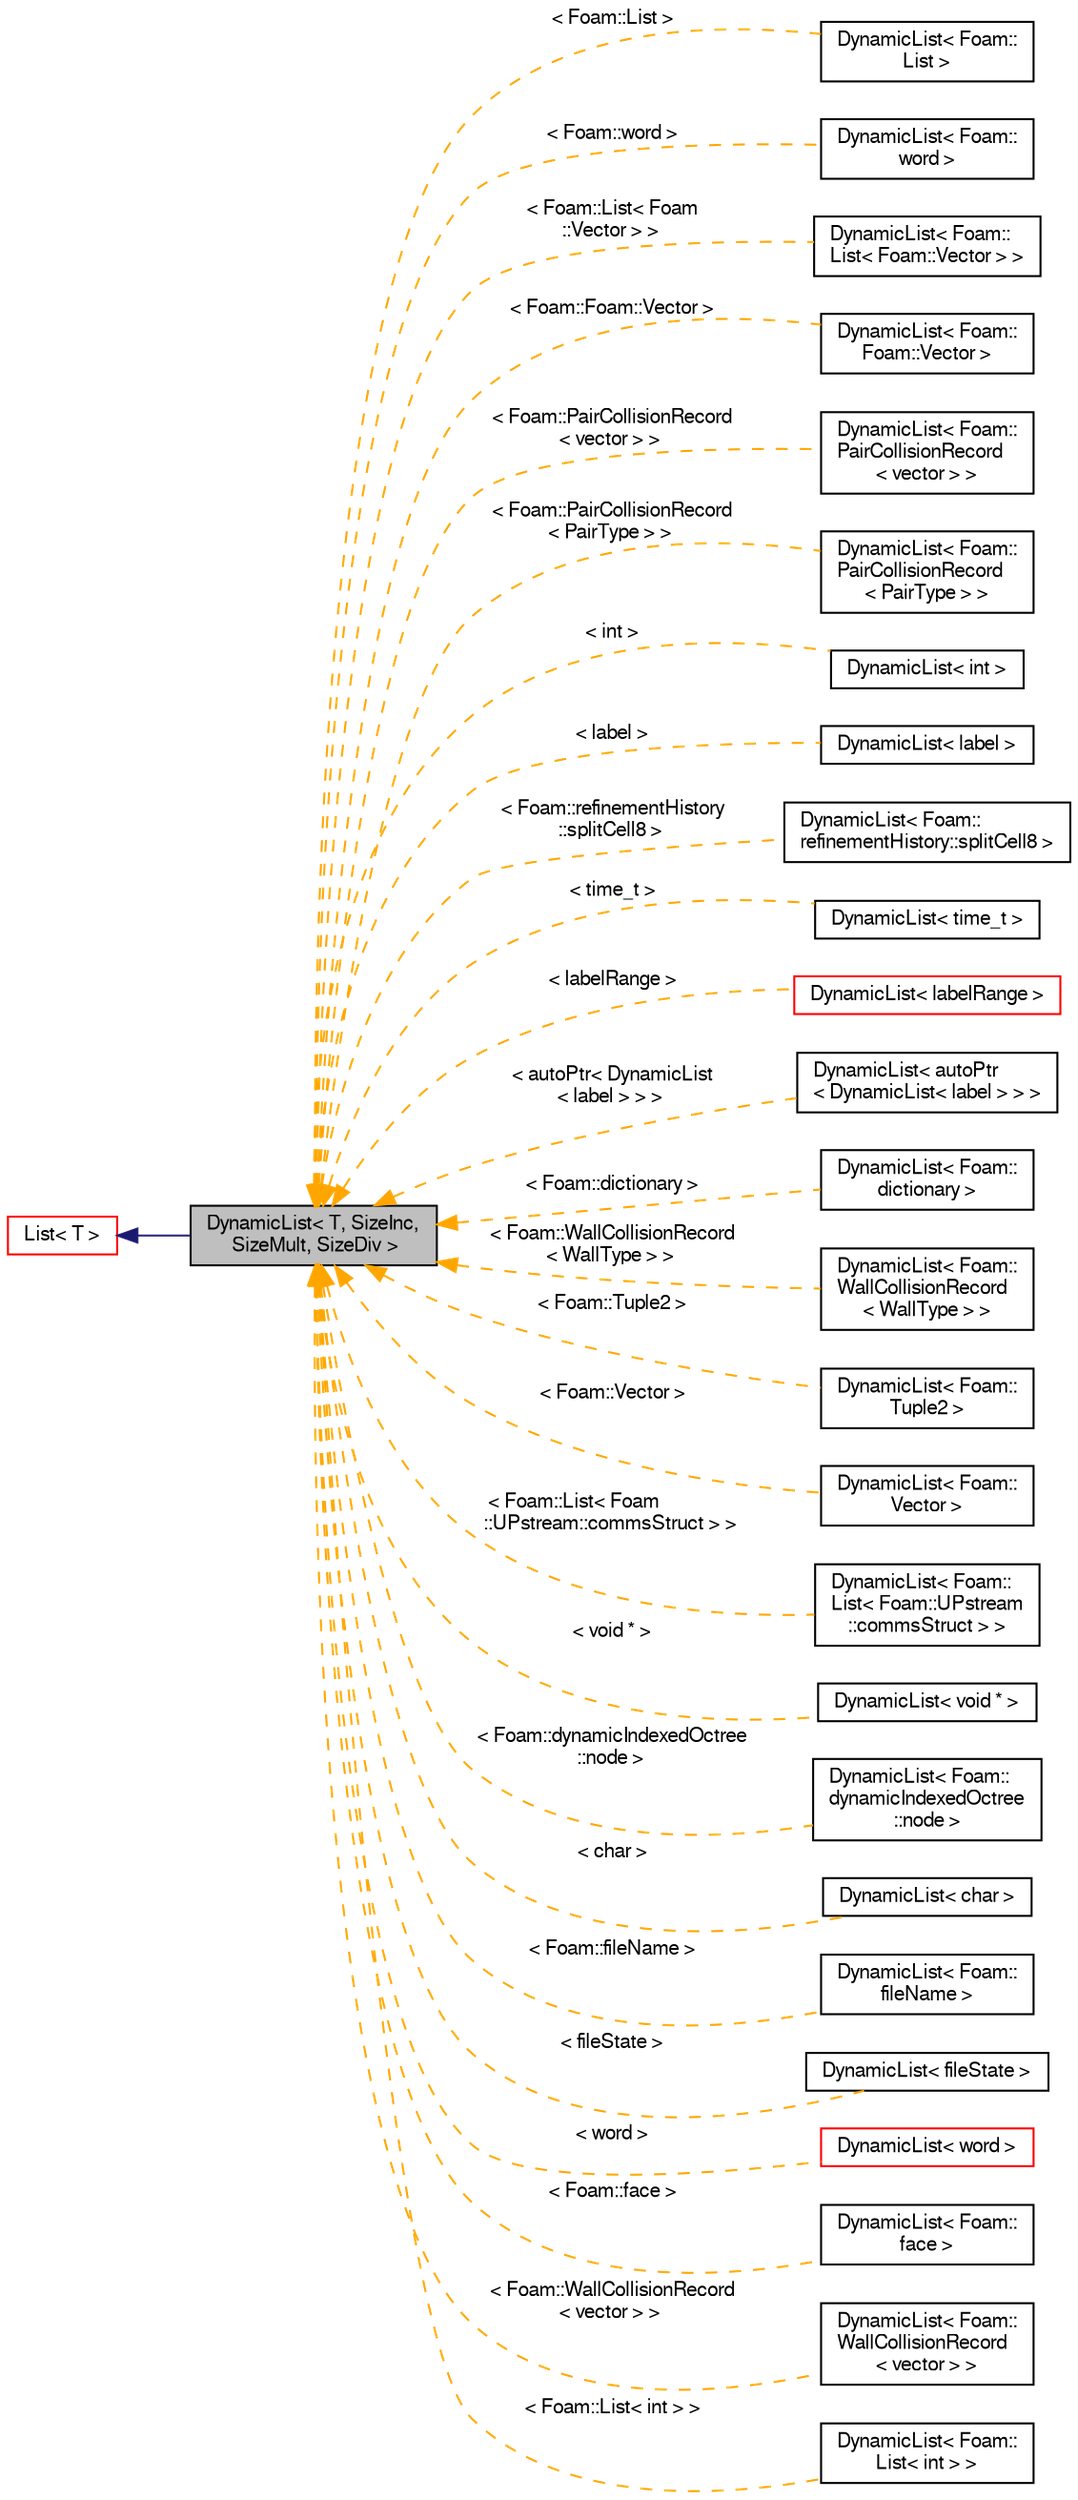 digraph "DynamicList&lt; T, SizeInc, SizeMult, SizeDiv &gt;"
{
  bgcolor="transparent";
  edge [fontname="FreeSans",fontsize="10",labelfontname="FreeSans",labelfontsize="10"];
  node [fontname="FreeSans",fontsize="10",shape=record];
  rankdir="LR";
  Node1 [label="DynamicList\< T, SizeInc,\l SizeMult, SizeDiv \>",height=0.2,width=0.4,color="black", fillcolor="grey75", style="filled" fontcolor="black"];
  Node2 -> Node1 [dir="back",color="midnightblue",fontsize="10",style="solid",fontname="FreeSans"];
  Node2 [label="List\< T \>",height=0.2,width=0.4,color="red",URL="$a01325.html",tooltip="A 1D array of objects of type &lt;T&gt;, where the size of the vector is known and used for subscript bound..."];
  Node1 -> Node3 [dir="back",color="orange",fontsize="10",style="dashed",label=" \< Foam::List \>" ,fontname="FreeSans"];
  Node3 [label="DynamicList\< Foam::\lList \>",height=0.2,width=0.4,color="black",URL="$a00582.html"];
  Node1 -> Node4 [dir="back",color="orange",fontsize="10",style="dashed",label=" \< Foam::word \>" ,fontname="FreeSans"];
  Node4 [label="DynamicList\< Foam::\lword \>",height=0.2,width=0.4,color="black",URL="$a00582.html"];
  Node1 -> Node5 [dir="back",color="orange",fontsize="10",style="dashed",label=" \< Foam::List\< Foam\l::Vector \> \>" ,fontname="FreeSans"];
  Node5 [label="DynamicList\< Foam::\lList\< Foam::Vector \> \>",height=0.2,width=0.4,color="black",URL="$a00582.html"];
  Node1 -> Node6 [dir="back",color="orange",fontsize="10",style="dashed",label=" \< Foam::Foam::Vector \>" ,fontname="FreeSans"];
  Node6 [label="DynamicList\< Foam::\lFoam::Vector \>",height=0.2,width=0.4,color="black",URL="$a00582.html"];
  Node1 -> Node7 [dir="back",color="orange",fontsize="10",style="dashed",label=" \< Foam::PairCollisionRecord\l\< vector \> \>" ,fontname="FreeSans"];
  Node7 [label="DynamicList\< Foam::\lPairCollisionRecord\l\< vector \> \>",height=0.2,width=0.4,color="black",URL="$a00582.html"];
  Node1 -> Node8 [dir="back",color="orange",fontsize="10",style="dashed",label=" \< Foam::PairCollisionRecord\l\< PairType \> \>" ,fontname="FreeSans"];
  Node8 [label="DynamicList\< Foam::\lPairCollisionRecord\l\< PairType \> \>",height=0.2,width=0.4,color="black",URL="$a00582.html"];
  Node1 -> Node9 [dir="back",color="orange",fontsize="10",style="dashed",label=" \< int \>" ,fontname="FreeSans"];
  Node9 [label="DynamicList\< int \>",height=0.2,width=0.4,color="black",URL="$a00582.html"];
  Node1 -> Node10 [dir="back",color="orange",fontsize="10",style="dashed",label=" \< label \>" ,fontname="FreeSans"];
  Node10 [label="DynamicList\< label \>",height=0.2,width=0.4,color="black",URL="$a00582.html"];
  Node1 -> Node11 [dir="back",color="orange",fontsize="10",style="dashed",label=" \< Foam::refinementHistory\l::splitCell8 \>" ,fontname="FreeSans"];
  Node11 [label="DynamicList\< Foam::\lrefinementHistory::splitCell8 \>",height=0.2,width=0.4,color="black",URL="$a00582.html"];
  Node1 -> Node12 [dir="back",color="orange",fontsize="10",style="dashed",label=" \< time_t \>" ,fontname="FreeSans"];
  Node12 [label="DynamicList\< time_t \>",height=0.2,width=0.4,color="black",URL="$a00582.html"];
  Node1 -> Node13 [dir="back",color="orange",fontsize="10",style="dashed",label=" \< labelRange \>" ,fontname="FreeSans"];
  Node13 [label="DynamicList\< labelRange \>",height=0.2,width=0.4,color="red",URL="$a00582.html"];
  Node1 -> Node14 [dir="back",color="orange",fontsize="10",style="dashed",label=" \< autoPtr\< DynamicList\l\< label \> \> \>" ,fontname="FreeSans"];
  Node14 [label="DynamicList\< autoPtr\l\< DynamicList\< label \> \> \>",height=0.2,width=0.4,color="black",URL="$a00582.html"];
  Node1 -> Node15 [dir="back",color="orange",fontsize="10",style="dashed",label=" \< Foam::dictionary \>" ,fontname="FreeSans"];
  Node15 [label="DynamicList\< Foam::\ldictionary \>",height=0.2,width=0.4,color="black",URL="$a00582.html"];
  Node1 -> Node16 [dir="back",color="orange",fontsize="10",style="dashed",label=" \< Foam::WallCollisionRecord\l\< WallType \> \>" ,fontname="FreeSans"];
  Node16 [label="DynamicList\< Foam::\lWallCollisionRecord\l\< WallType \> \>",height=0.2,width=0.4,color="black",URL="$a00582.html"];
  Node1 -> Node17 [dir="back",color="orange",fontsize="10",style="dashed",label=" \< Foam::Tuple2 \>" ,fontname="FreeSans"];
  Node17 [label="DynamicList\< Foam::\lTuple2 \>",height=0.2,width=0.4,color="black",URL="$a00582.html"];
  Node1 -> Node18 [dir="back",color="orange",fontsize="10",style="dashed",label=" \< Foam::Vector \>" ,fontname="FreeSans"];
  Node18 [label="DynamicList\< Foam::\lVector \>",height=0.2,width=0.4,color="black",URL="$a00582.html"];
  Node1 -> Node19 [dir="back",color="orange",fontsize="10",style="dashed",label=" \< Foam::List\< Foam\l::UPstream::commsStruct \> \>" ,fontname="FreeSans"];
  Node19 [label="DynamicList\< Foam::\lList\< Foam::UPstream\l::commsStruct \> \>",height=0.2,width=0.4,color="black",URL="$a00582.html"];
  Node1 -> Node20 [dir="back",color="orange",fontsize="10",style="dashed",label=" \< void * \>" ,fontname="FreeSans"];
  Node20 [label="DynamicList\< void * \>",height=0.2,width=0.4,color="black",URL="$a00582.html"];
  Node1 -> Node21 [dir="back",color="orange",fontsize="10",style="dashed",label=" \< Foam::dynamicIndexedOctree\l::node \>" ,fontname="FreeSans"];
  Node21 [label="DynamicList\< Foam::\ldynamicIndexedOctree\l::node \>",height=0.2,width=0.4,color="black",URL="$a00582.html"];
  Node1 -> Node22 [dir="back",color="orange",fontsize="10",style="dashed",label=" \< char \>" ,fontname="FreeSans"];
  Node22 [label="DynamicList\< char \>",height=0.2,width=0.4,color="black",URL="$a00582.html"];
  Node1 -> Node23 [dir="back",color="orange",fontsize="10",style="dashed",label=" \< Foam::fileName \>" ,fontname="FreeSans"];
  Node23 [label="DynamicList\< Foam::\lfileName \>",height=0.2,width=0.4,color="black",URL="$a00582.html"];
  Node1 -> Node24 [dir="back",color="orange",fontsize="10",style="dashed",label=" \< fileState \>" ,fontname="FreeSans"];
  Node24 [label="DynamicList\< fileState \>",height=0.2,width=0.4,color="black",URL="$a00582.html"];
  Node1 -> Node25 [dir="back",color="orange",fontsize="10",style="dashed",label=" \< word \>" ,fontname="FreeSans"];
  Node25 [label="DynamicList\< word \>",height=0.2,width=0.4,color="red",URL="$a00582.html"];
  Node1 -> Node26 [dir="back",color="orange",fontsize="10",style="dashed",label=" \< Foam::face \>" ,fontname="FreeSans"];
  Node26 [label="DynamicList\< Foam::\lface \>",height=0.2,width=0.4,color="black",URL="$a00582.html"];
  Node1 -> Node27 [dir="back",color="orange",fontsize="10",style="dashed",label=" \< Foam::WallCollisionRecord\l\< vector \> \>" ,fontname="FreeSans"];
  Node27 [label="DynamicList\< Foam::\lWallCollisionRecord\l\< vector \> \>",height=0.2,width=0.4,color="black",URL="$a00582.html"];
  Node1 -> Node28 [dir="back",color="orange",fontsize="10",style="dashed",label=" \< Foam::List\< int \> \>" ,fontname="FreeSans"];
  Node28 [label="DynamicList\< Foam::\lList\< int \> \>",height=0.2,width=0.4,color="black",URL="$a00582.html"];
}
